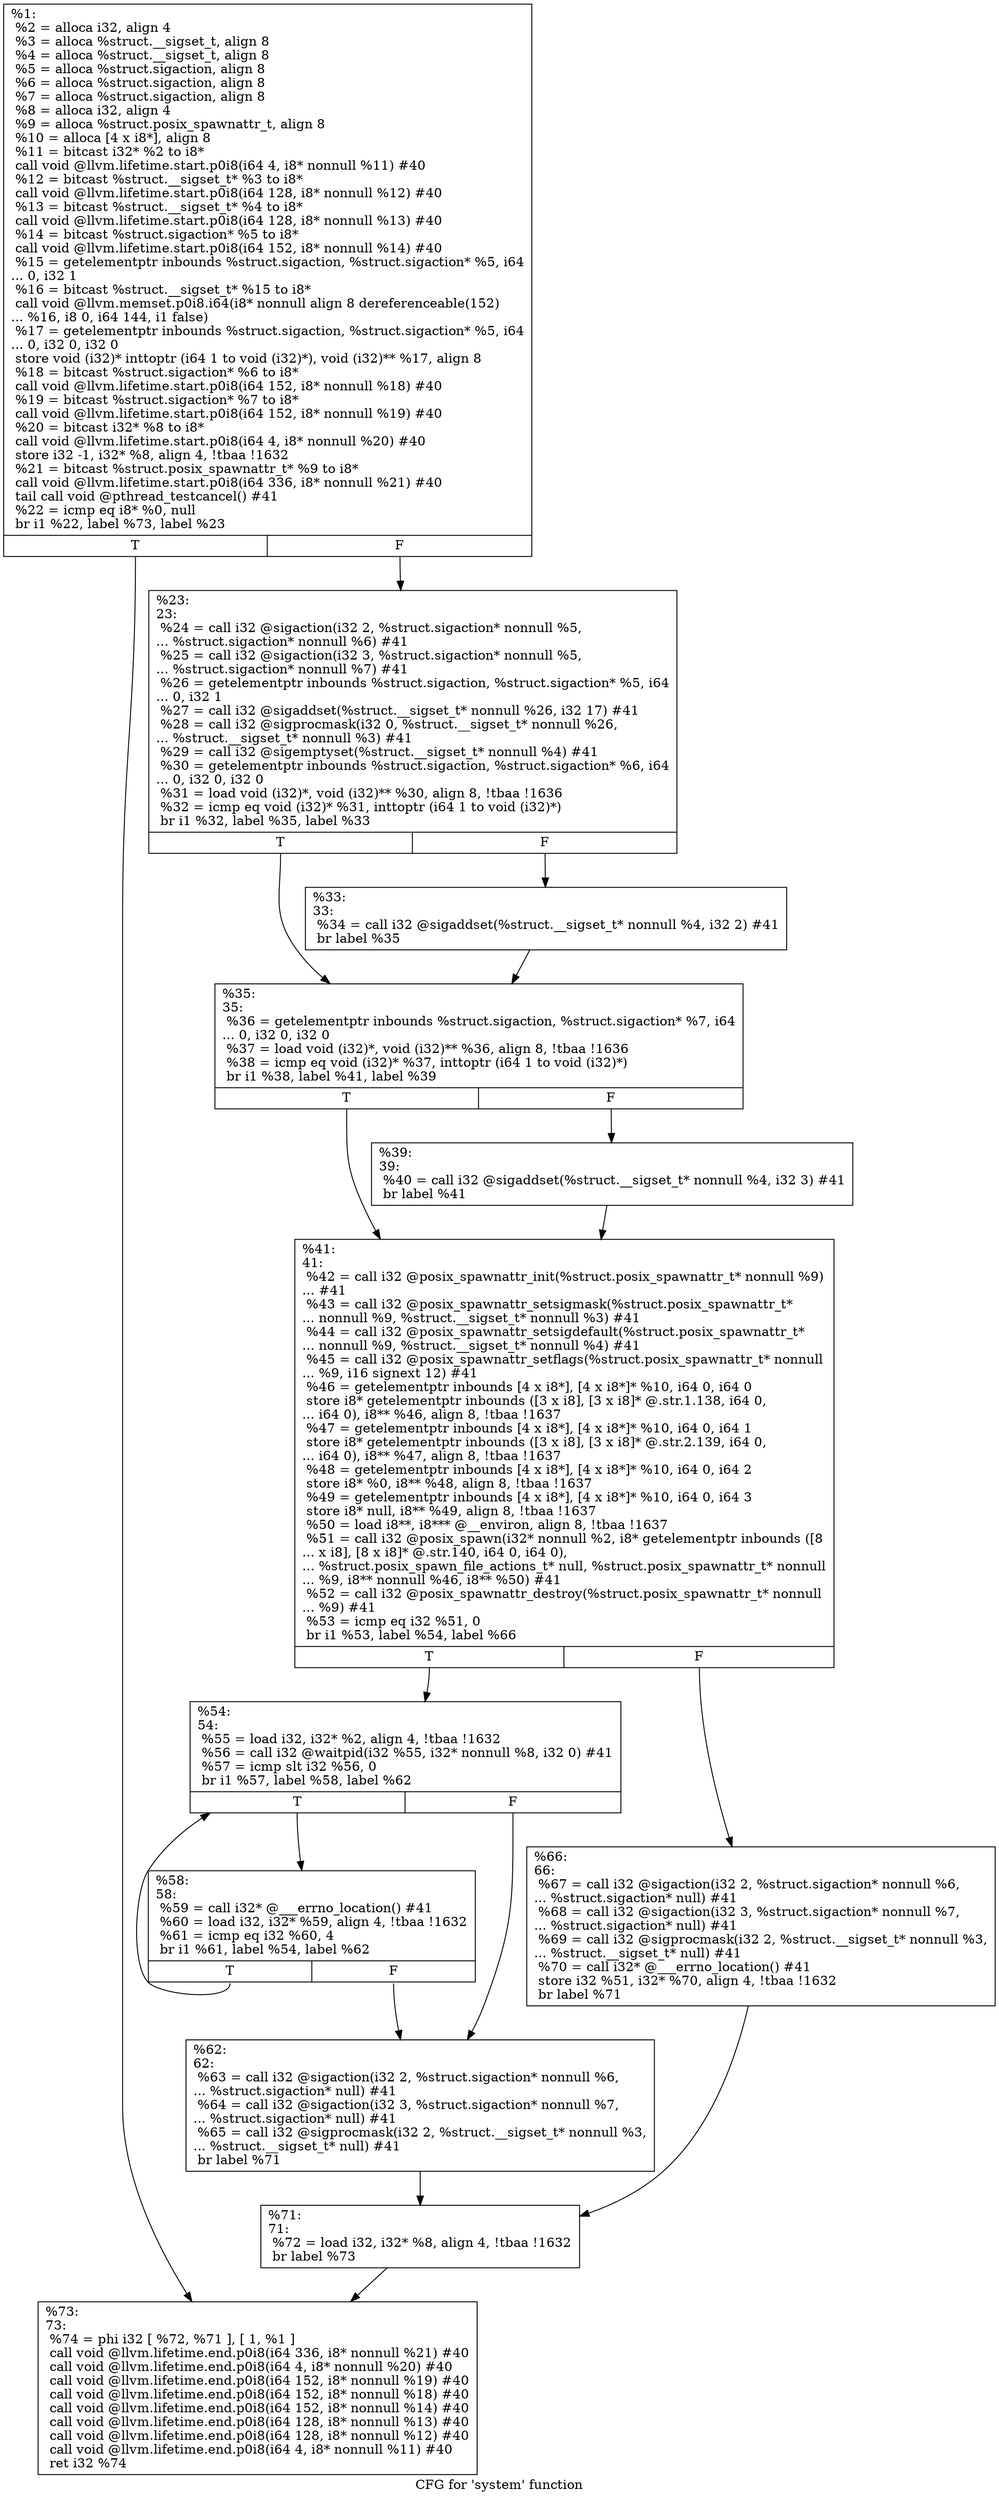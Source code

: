 digraph "CFG for 'system' function" {
	label="CFG for 'system' function";

	Node0x1b7c220 [shape=record,label="{%1:\l  %2 = alloca i32, align 4\l  %3 = alloca %struct.__sigset_t, align 8\l  %4 = alloca %struct.__sigset_t, align 8\l  %5 = alloca %struct.sigaction, align 8\l  %6 = alloca %struct.sigaction, align 8\l  %7 = alloca %struct.sigaction, align 8\l  %8 = alloca i32, align 4\l  %9 = alloca %struct.posix_spawnattr_t, align 8\l  %10 = alloca [4 x i8*], align 8\l  %11 = bitcast i32* %2 to i8*\l  call void @llvm.lifetime.start.p0i8(i64 4, i8* nonnull %11) #40\l  %12 = bitcast %struct.__sigset_t* %3 to i8*\l  call void @llvm.lifetime.start.p0i8(i64 128, i8* nonnull %12) #40\l  %13 = bitcast %struct.__sigset_t* %4 to i8*\l  call void @llvm.lifetime.start.p0i8(i64 128, i8* nonnull %13) #40\l  %14 = bitcast %struct.sigaction* %5 to i8*\l  call void @llvm.lifetime.start.p0i8(i64 152, i8* nonnull %14) #40\l  %15 = getelementptr inbounds %struct.sigaction, %struct.sigaction* %5, i64\l... 0, i32 1\l  %16 = bitcast %struct.__sigset_t* %15 to i8*\l  call void @llvm.memset.p0i8.i64(i8* nonnull align 8 dereferenceable(152)\l... %16, i8 0, i64 144, i1 false)\l  %17 = getelementptr inbounds %struct.sigaction, %struct.sigaction* %5, i64\l... 0, i32 0, i32 0\l  store void (i32)* inttoptr (i64 1 to void (i32)*), void (i32)** %17, align 8\l  %18 = bitcast %struct.sigaction* %6 to i8*\l  call void @llvm.lifetime.start.p0i8(i64 152, i8* nonnull %18) #40\l  %19 = bitcast %struct.sigaction* %7 to i8*\l  call void @llvm.lifetime.start.p0i8(i64 152, i8* nonnull %19) #40\l  %20 = bitcast i32* %8 to i8*\l  call void @llvm.lifetime.start.p0i8(i64 4, i8* nonnull %20) #40\l  store i32 -1, i32* %8, align 4, !tbaa !1632\l  %21 = bitcast %struct.posix_spawnattr_t* %9 to i8*\l  call void @llvm.lifetime.start.p0i8(i64 336, i8* nonnull %21) #40\l  tail call void @pthread_testcancel() #41\l  %22 = icmp eq i8* %0, null\l  br i1 %22, label %73, label %23\l|{<s0>T|<s1>F}}"];
	Node0x1b7c220:s0 -> Node0x1b7c990;
	Node0x1b7c220:s1 -> Node0x1b7c270;
	Node0x1b7c270 [shape=record,label="{%23:\l23:                                               \l  %24 = call i32 @sigaction(i32 2, %struct.sigaction* nonnull %5,\l... %struct.sigaction* nonnull %6) #41\l  %25 = call i32 @sigaction(i32 3, %struct.sigaction* nonnull %5,\l... %struct.sigaction* nonnull %7) #41\l  %26 = getelementptr inbounds %struct.sigaction, %struct.sigaction* %5, i64\l... 0, i32 1\l  %27 = call i32 @sigaddset(%struct.__sigset_t* nonnull %26, i32 17) #41\l  %28 = call i32 @sigprocmask(i32 0, %struct.__sigset_t* nonnull %26,\l... %struct.__sigset_t* nonnull %3) #41\l  %29 = call i32 @sigemptyset(%struct.__sigset_t* nonnull %4) #41\l  %30 = getelementptr inbounds %struct.sigaction, %struct.sigaction* %6, i64\l... 0, i32 0, i32 0\l  %31 = load void (i32)*, void (i32)** %30, align 8, !tbaa !1636\l  %32 = icmp eq void (i32)* %31, inttoptr (i64 1 to void (i32)*)\l  br i1 %32, label %35, label %33\l|{<s0>T|<s1>F}}"];
	Node0x1b7c270:s0 -> Node0x1b7c710;
	Node0x1b7c270:s1 -> Node0x1b7c6c0;
	Node0x1b7c6c0 [shape=record,label="{%33:\l33:                                               \l  %34 = call i32 @sigaddset(%struct.__sigset_t* nonnull %4, i32 2) #41\l  br label %35\l}"];
	Node0x1b7c6c0 -> Node0x1b7c710;
	Node0x1b7c710 [shape=record,label="{%35:\l35:                                               \l  %36 = getelementptr inbounds %struct.sigaction, %struct.sigaction* %7, i64\l... 0, i32 0, i32 0\l  %37 = load void (i32)*, void (i32)** %36, align 8, !tbaa !1636\l  %38 = icmp eq void (i32)* %37, inttoptr (i64 1 to void (i32)*)\l  br i1 %38, label %41, label %39\l|{<s0>T|<s1>F}}"];
	Node0x1b7c710:s0 -> Node0x1b7c7b0;
	Node0x1b7c710:s1 -> Node0x1b7c760;
	Node0x1b7c760 [shape=record,label="{%39:\l39:                                               \l  %40 = call i32 @sigaddset(%struct.__sigset_t* nonnull %4, i32 3) #41\l  br label %41\l}"];
	Node0x1b7c760 -> Node0x1b7c7b0;
	Node0x1b7c7b0 [shape=record,label="{%41:\l41:                                               \l  %42 = call i32 @posix_spawnattr_init(%struct.posix_spawnattr_t* nonnull %9)\l... #41\l  %43 = call i32 @posix_spawnattr_setsigmask(%struct.posix_spawnattr_t*\l... nonnull %9, %struct.__sigset_t* nonnull %3) #41\l  %44 = call i32 @posix_spawnattr_setsigdefault(%struct.posix_spawnattr_t*\l... nonnull %9, %struct.__sigset_t* nonnull %4) #41\l  %45 = call i32 @posix_spawnattr_setflags(%struct.posix_spawnattr_t* nonnull\l... %9, i16 signext 12) #41\l  %46 = getelementptr inbounds [4 x i8*], [4 x i8*]* %10, i64 0, i64 0\l  store i8* getelementptr inbounds ([3 x i8], [3 x i8]* @.str.1.138, i64 0,\l... i64 0), i8** %46, align 8, !tbaa !1637\l  %47 = getelementptr inbounds [4 x i8*], [4 x i8*]* %10, i64 0, i64 1\l  store i8* getelementptr inbounds ([3 x i8], [3 x i8]* @.str.2.139, i64 0,\l... i64 0), i8** %47, align 8, !tbaa !1637\l  %48 = getelementptr inbounds [4 x i8*], [4 x i8*]* %10, i64 0, i64 2\l  store i8* %0, i8** %48, align 8, !tbaa !1637\l  %49 = getelementptr inbounds [4 x i8*], [4 x i8*]* %10, i64 0, i64 3\l  store i8* null, i8** %49, align 8, !tbaa !1637\l  %50 = load i8**, i8*** @__environ, align 8, !tbaa !1637\l  %51 = call i32 @posix_spawn(i32* nonnull %2, i8* getelementptr inbounds ([8\l... x i8], [8 x i8]* @.str.140, i64 0, i64 0),\l... %struct.posix_spawn_file_actions_t* null, %struct.posix_spawnattr_t* nonnull\l... %9, i8** nonnull %46, i8** %50) #41\l  %52 = call i32 @posix_spawnattr_destroy(%struct.posix_spawnattr_t* nonnull\l... %9) #41\l  %53 = icmp eq i32 %51, 0\l  br i1 %53, label %54, label %66\l|{<s0>T|<s1>F}}"];
	Node0x1b7c7b0:s0 -> Node0x1b7c800;
	Node0x1b7c7b0:s1 -> Node0x1b7c8f0;
	Node0x1b7c800 [shape=record,label="{%54:\l54:                                               \l  %55 = load i32, i32* %2, align 4, !tbaa !1632\l  %56 = call i32 @waitpid(i32 %55, i32* nonnull %8, i32 0) #41\l  %57 = icmp slt i32 %56, 0\l  br i1 %57, label %58, label %62\l|{<s0>T|<s1>F}}"];
	Node0x1b7c800:s0 -> Node0x1b7c850;
	Node0x1b7c800:s1 -> Node0x1b7c8a0;
	Node0x1b7c850 [shape=record,label="{%58:\l58:                                               \l  %59 = call i32* @___errno_location() #41\l  %60 = load i32, i32* %59, align 4, !tbaa !1632\l  %61 = icmp eq i32 %60, 4\l  br i1 %61, label %54, label %62\l|{<s0>T|<s1>F}}"];
	Node0x1b7c850:s0 -> Node0x1b7c800;
	Node0x1b7c850:s1 -> Node0x1b7c8a0;
	Node0x1b7c8a0 [shape=record,label="{%62:\l62:                                               \l  %63 = call i32 @sigaction(i32 2, %struct.sigaction* nonnull %6,\l... %struct.sigaction* null) #41\l  %64 = call i32 @sigaction(i32 3, %struct.sigaction* nonnull %7,\l... %struct.sigaction* null) #41\l  %65 = call i32 @sigprocmask(i32 2, %struct.__sigset_t* nonnull %3,\l... %struct.__sigset_t* null) #41\l  br label %71\l}"];
	Node0x1b7c8a0 -> Node0x1b7c940;
	Node0x1b7c8f0 [shape=record,label="{%66:\l66:                                               \l  %67 = call i32 @sigaction(i32 2, %struct.sigaction* nonnull %6,\l... %struct.sigaction* null) #41\l  %68 = call i32 @sigaction(i32 3, %struct.sigaction* nonnull %7,\l... %struct.sigaction* null) #41\l  %69 = call i32 @sigprocmask(i32 2, %struct.__sigset_t* nonnull %3,\l... %struct.__sigset_t* null) #41\l  %70 = call i32* @___errno_location() #41\l  store i32 %51, i32* %70, align 4, !tbaa !1632\l  br label %71\l}"];
	Node0x1b7c8f0 -> Node0x1b7c940;
	Node0x1b7c940 [shape=record,label="{%71:\l71:                                               \l  %72 = load i32, i32* %8, align 4, !tbaa !1632\l  br label %73\l}"];
	Node0x1b7c940 -> Node0x1b7c990;
	Node0x1b7c990 [shape=record,label="{%73:\l73:                                               \l  %74 = phi i32 [ %72, %71 ], [ 1, %1 ]\l  call void @llvm.lifetime.end.p0i8(i64 336, i8* nonnull %21) #40\l  call void @llvm.lifetime.end.p0i8(i64 4, i8* nonnull %20) #40\l  call void @llvm.lifetime.end.p0i8(i64 152, i8* nonnull %19) #40\l  call void @llvm.lifetime.end.p0i8(i64 152, i8* nonnull %18) #40\l  call void @llvm.lifetime.end.p0i8(i64 152, i8* nonnull %14) #40\l  call void @llvm.lifetime.end.p0i8(i64 128, i8* nonnull %13) #40\l  call void @llvm.lifetime.end.p0i8(i64 128, i8* nonnull %12) #40\l  call void @llvm.lifetime.end.p0i8(i64 4, i8* nonnull %11) #40\l  ret i32 %74\l}"];
}
